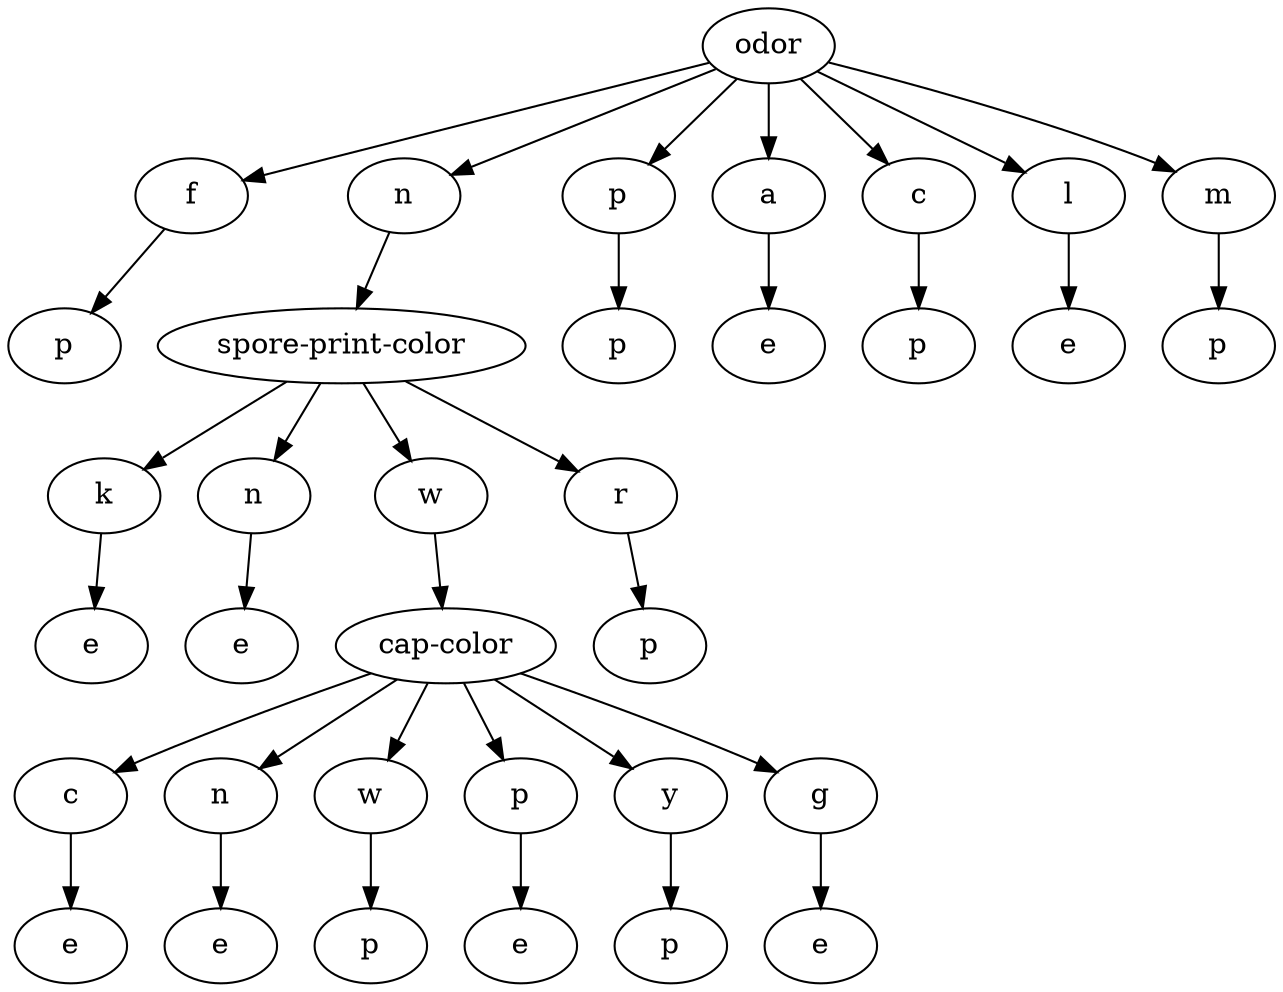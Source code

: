 // Decision Tree
digraph {
	root [label=odor]
	0.7062465979299322 [label=f]
	root -> 0.7062465979299322
	0.2682460497503599 [label=p]
	0.7062465979299322 -> 0.2682460497503599
	0.03115980670446039 [label=n]
	root -> 0.03115980670446039
	0.6538040306132445 [label="spore-print-color"]
	0.03115980670446039 -> 0.6538040306132445
	0.2317256868931773 [label=p]
	root -> 0.2317256868931773
	0.0841044157925891 [label=p]
	0.2317256868931773 -> 0.0841044157925891
	0.22375809586079887 [label=a]
	root -> 0.22375809586079887
	0.8235261477751189 [label=e]
	0.22375809586079887 -> 0.8235261477751189
	0.8825586311656787 [label=c]
	root -> 0.8825586311656787
	0.3429605694243075 [label=p]
	0.8825586311656787 -> 0.3429605694243075
	0.4231275483100291 [label=l]
	root -> 0.4231275483100291
	0.024736487884757685 [label=e]
	0.4231275483100291 -> 0.024736487884757685
	0.1885951584419462 [label=m]
	root -> 0.1885951584419462
	0.7343179986335917 [label=p]
	0.1885951584419462 -> 0.7343179986335917
	0.6538040306132445 [label="spore-print-color"]
	0.626904318099177 [label=k]
	0.6538040306132445 -> 0.626904318099177
	0.8578850491876762 [label=e]
	0.626904318099177 -> 0.8578850491876762
	0.4044928981209853 [label=n]
	0.6538040306132445 -> 0.4044928981209853
	0.12967746092292276 [label=e]
	0.4044928981209853 -> 0.12967746092292276
	0.7430180560400829 [label=w]
	0.6538040306132445 -> 0.7430180560400829
	0.4476774693112079 [label="cap-color"]
	0.7430180560400829 -> 0.4476774693112079
	0.5650092267395347 [label=r]
	0.6538040306132445 -> 0.5650092267395347
	0.0370999971759598 [label=p]
	0.5650092267395347 -> 0.0370999971759598
	0.4476774693112079 [label="cap-color"]
	0.12856159400041345 [label=c]
	0.4476774693112079 -> 0.12856159400041345
	0.2395788249182963 [label=e]
	0.12856159400041345 -> 0.2395788249182963
	0.9333620194355994 [label=n]
	0.4476774693112079 -> 0.9333620194355994
	0.9683170524424534 [label=e]
	0.9333620194355994 -> 0.9683170524424534
	0.8743151907640104 [label=w]
	0.4476774693112079 -> 0.8743151907640104
	0.22747810971992932 [label=p]
	0.8743151907640104 -> 0.22747810971992932
	0.8427262018337937 [label=p]
	0.4476774693112079 -> 0.8427262018337937
	0.034641420709451864 [label=e]
	0.8427262018337937 -> 0.034641420709451864
	0.46853811373504595 [label=y]
	0.4476774693112079 -> 0.46853811373504595
	0.546374444629847 [label=p]
	0.46853811373504595 -> 0.546374444629847
	0.961756826571328 [label=g]
	0.4476774693112079 -> 0.961756826571328
	0.7144993103532569 [label=e]
	0.961756826571328 -> 0.7144993103532569
}
